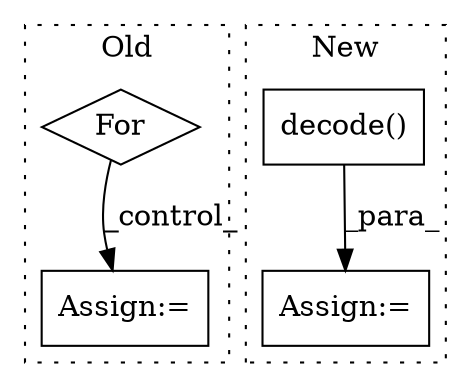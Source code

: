 digraph G {
subgraph cluster0 {
1 [label="For" a="107" s="21788,21825" l="4,18" shape="diamond"];
3 [label="Assign:=" a="68" s="21855" l="3" shape="box"];
label = "Old";
style="dotted";
}
subgraph cluster1 {
2 [label="decode()" a="75" s="22260,22279" l="12,1" shape="box"];
4 [label="Assign:=" a="68" s="22257" l="3" shape="box"];
label = "New";
style="dotted";
}
1 -> 3 [label="_control_"];
2 -> 4 [label="_para_"];
}